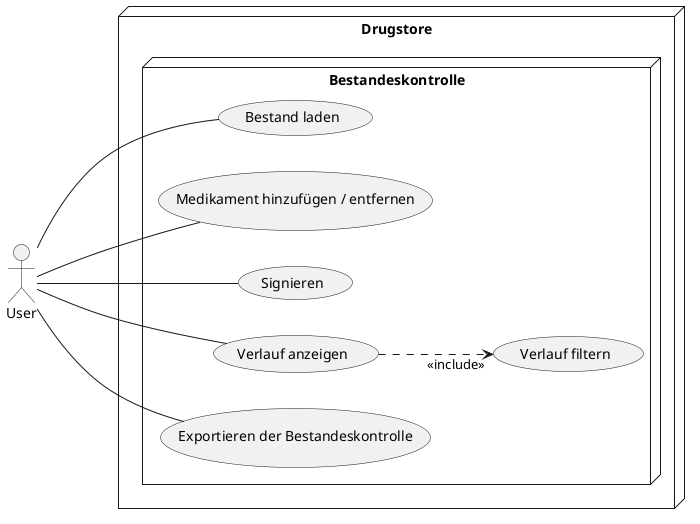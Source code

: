 ﻿@startuml usecase-overview
left to right direction
node Drugstore {

    node Bestandeskontrolle {
        usecase "Bestand laden" as UC41
        usecase "Medikament hinzufügen / entfernen" as UC42
        usecase "Signieren" as UC43
        usecase "Verlauf anzeigen" as UC44
        usecase "Verlauf filtern" as UC45
        usecase "Exportieren der Bestandeskontrolle" as UC46
    }
}

:User: --- UC41
:User: --- UC42
:User: --- UC43
:User: --- UC44
:User: --- UC46

UC44 ..> "<<include>>" UC45

@enduml